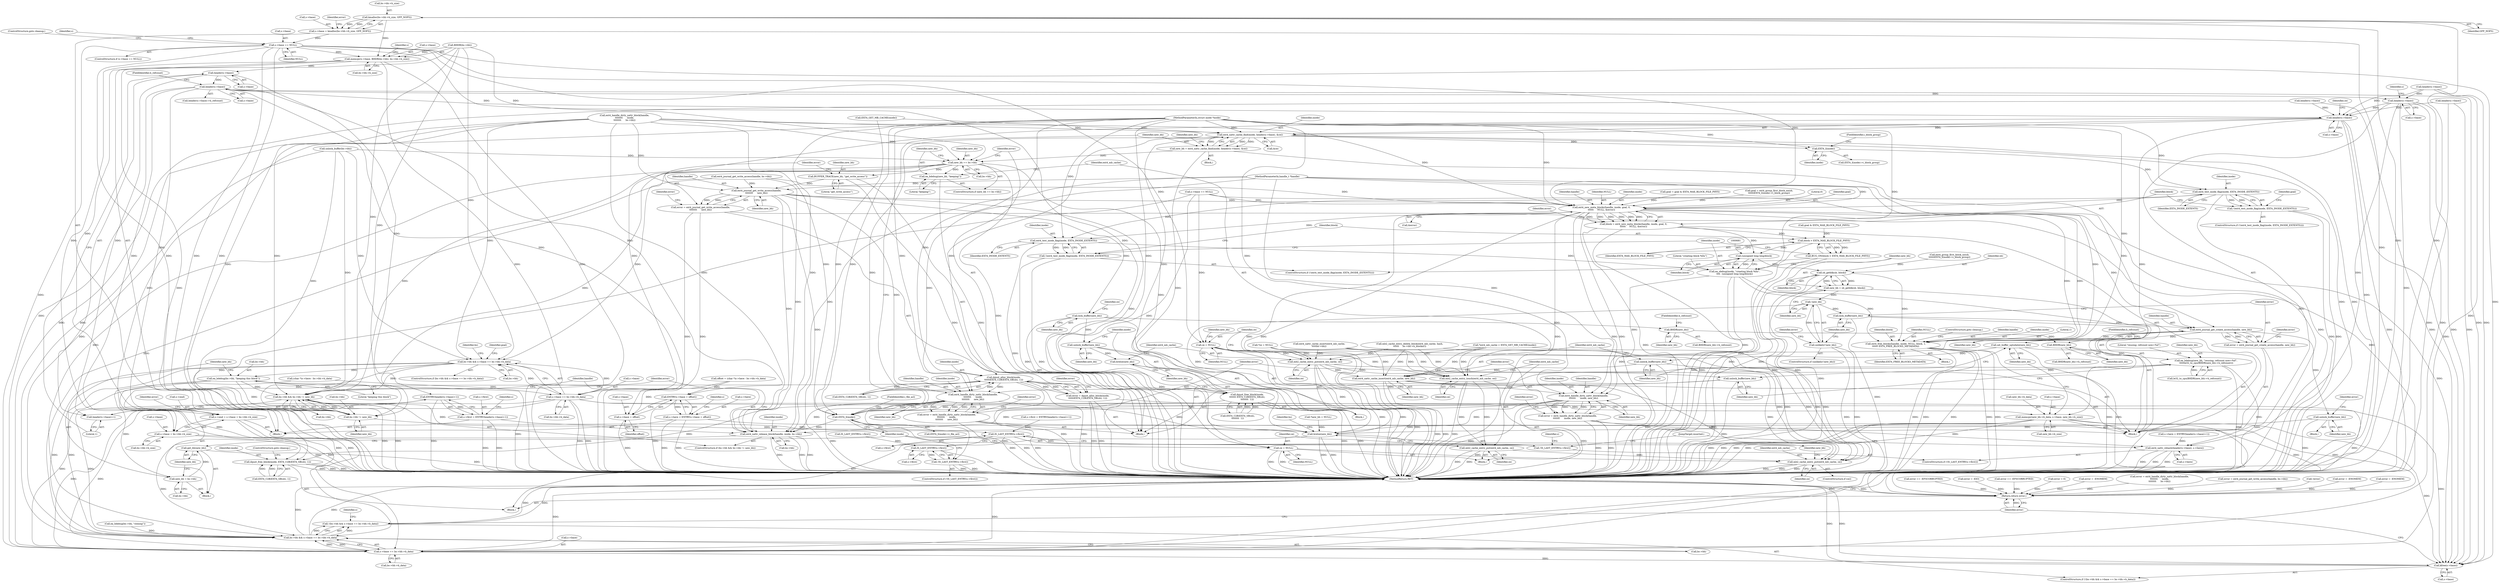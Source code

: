 digraph "0_linux_82939d7999dfc1f1998c4b1c12e2f19edbdff272_3@API" {
"1000303" [label="(Call,kmalloc(bs->bh->b_size, GFP_NOFS))"];
"1000299" [label="(Call,s->base = kmalloc(bs->bh->b_size, GFP_NOFS))"];
"1000315" [label="(Call,s->base == NULL)"];
"1000321" [label="(Call,memcpy(s->base, BHDR(bs->bh), bs->bh->b_size))"];
"1000340" [label="(Call,header(s->base))"];
"1000338" [label="(Call,ENTRY(header(s->base)+1))"];
"1000334" [label="(Call,s->first = ENTRY(header(s->base)+1))"];
"1000475" [label="(Call,IS_LAST_ENTRY(s->first))"];
"1000474" [label="(Call,!IS_LAST_ENTRY(s->first))"];
"1000490" [label="(Call,IS_LAST_ENTRY(s->first))"];
"1000489" [label="(Call,!IS_LAST_ENTRY(s->first))"];
"1000339" [label="(Call,header(s->base)+1)"];
"1000347" [label="(Call,header(s->base))"];
"1000358" [label="(Call,ENTRY(s->base + offset))"];
"1000354" [label="(Call,s->here = ENTRY(s->base + offset))"];
"1000479" [label="(Call,ext4_xattr_rehash(header(s->base), s->here))"];
"1000359" [label="(Call,s->base + offset)"];
"1000364" [label="(Call,s->end = s->base + bs->bh->b_size)"];
"1000368" [label="(Call,s->base + bs->bh->b_size)"];
"1000480" [label="(Call,header(s->base))"];
"1000499" [label="(Call,header(s->base))"];
"1000497" [label="(Call,ext4_xattr_cache_find(inode, header(s->base), &ce))"];
"1000495" [label="(Call,new_bh = ext4_xattr_cache_find(inode, header(s->base), &ce))"];
"1000509" [label="(Call,new_bh == bs->bh)"];
"1000514" [label="(Call,ea_bdebug(new_bh, \"keeping\"))"];
"1000530" [label="(Call,BUFFER_TRACE(new_bh, \"get_write_access\"))"];
"1000535" [label="(Call,ext4_journal_get_write_access(handle,\n\t\t\t\t\t\t\t\t      new_bh))"];
"1000533" [label="(Call,error = ext4_journal_get_write_access(handle,\n\t\t\t\t\t\t\t\t      new_bh))"];
"1000806" [label="(Return,return error;)"];
"1000541" [label="(Call,lock_buffer(new_bh))"];
"1000550" [label="(Call,unlock_buffer(new_bh))"];
"1000558" [label="(Call,brelse(new_bh))"];
"1000573" [label="(Call,BHDR(new_bh))"];
"1000582" [label="(Call,BHDR(new_bh))"];
"1000577" [label="(Call,ea_bdebug(new_bh, \"reusing; refcount now=%d\",\n \t\t\t\t\tle32_to_cpu(BHDR(new_bh)->h_refcount)))"];
"1000585" [label="(Call,unlock_buffer(new_bh))"];
"1000589" [label="(Call,ext4_handle_dirty_xattr_block(handle,\n\t\t\t\t\t\t\t\t      inode,\n\t\t\t\t\t\t\t\t      new_bh))"];
"1000587" [label="(Call,error = ext4_handle_dirty_xattr_block(handle,\n\t\t\t\t\t\t\t\t      inode,\n\t\t\t\t\t\t\t\t      new_bh))"];
"1000751" [label="(Call,EXT4_I(inode))"];
"1000770" [label="(Call,ext4_xattr_release_block(handle, inode, bs->bh))"];
"1000789" [label="(Call,bs->bh && s->base == bs->bh->b_data)"];
"1000788" [label="(Call,!(bs->bh && s->base == bs->bh->b_data))"];
"1000785" [label="(Call,brelse(new_bh))"];
"1000809" [label="(Call,dquot_free_block(inode, EXT4_C2B(EXT4_SB(sb), 1)))"];
"1000657" [label="(Call,ext4_new_meta_blocks(handle, inode, goal, 0,\n\t\t\t\t\t\t     NULL, &error))"];
"1000655" [label="(Call,block = ext4_new_meta_blocks(handle, inode, goal, 0,\n\t\t\t\t\t\t     NULL, &error))"];
"1000674" [label="(Call,block > EXT4_MAX_BLOCK_FILE_PHYS)"];
"1000673" [label="(Call,BUG_ON(block > EXT4_MAX_BLOCK_FILE_PHYS))"];
"1000680" [label="(Call,(unsigned long long)block)"];
"1000677" [label="(Call,ea_idebug(inode, \"creating block %llu\",\n\t\t\t\t  (unsigned long long)block))"];
"1000698" [label="(Call,ext4_free_blocks(handle, inode, NULL, block, 1,\n\t\t\t\t\t\t EXT4_FREE_BLOCKS_METADATA))"];
"1000742" [label="(Call,ext4_handle_dirty_xattr_block(handle,\n\t\t\t\t\t\t\t      inode, new_bh))"];
"1000740" [label="(Call,error = ext4_handle_dirty_xattr_block(handle,\n\t\t\t\t\t\t\t      inode, new_bh))"];
"1000685" [label="(Call,sb_getblk(sb, block))"];
"1000683" [label="(Call,new_bh = sb_getblk(sb, block))"];
"1000690" [label="(Call,!new_bh)"];
"1000689" [label="(Call,unlikely(!new_bh))"];
"1000706" [label="(Call,lock_buffer(new_bh))"];
"1000710" [label="(Call,ext4_journal_get_create_access(handle, new_bh))"];
"1000708" [label="(Call,error = ext4_journal_get_create_access(handle, new_bh))"];
"1000716" [label="(Call,unlock_buffer(new_bh))"];
"1000733" [label="(Call,set_buffer_uptodate(new_bh))"];
"1000735" [label="(Call,unlock_buffer(new_bh))"];
"1000737" [label="(Call,ext4_xattr_cache_insert(ext4_mb_cache, new_bh))"];
"1000782" [label="(Call,mb2_cache_entry_put(ext4_mb_cache, ce))"];
"1000670" [label="(Call,ext4_test_inode_flag(inode, EXT4_INODE_EXTENTS))"];
"1000669" [label="(Call,!(ext4_test_inode_flag(inode, EXT4_INODE_EXTENTS)))"];
"1000607" [label="(Call,bs->bh && s->base == bs->bh->b_data)"];
"1000621" [label="(Call,ea_bdebug(bs->bh, \"keeping this block\"))"];
"1000626" [label="(Call,new_bh = bs->bh)"];
"1000631" [label="(Call,get_bh(new_bh))"];
"1000761" [label="(Call,bs->bh && bs->bh != new_bh)"];
"1000765" [label="(Call,bs->bh != new_bh)"];
"1000521" [label="(Call,dquot_alloc_block(inode,\n\t\t\t\t\t\tEXT4_C2B(EXT4_SB(sb), 1)))"];
"1000519" [label="(Call,error = dquot_alloc_block(inode,\n\t\t\t\t\t\tEXT4_C2B(EXT4_SB(sb), 1)))"];
"1000552" [label="(Call,dquot_free_block(inode,\n\t\t\t\t\t\t\t EXT4_C2B(EXT4_SB(sb),\n\t\t\t\t\t\t\t\t  1)))"];
"1000642" [label="(Call,EXT4_I(inode))"];
"1000647" [label="(Call,ext4_test_inode_flag(inode, EXT4_INODE_EXTENTS))"];
"1000646" [label="(Call,!(ext4_test_inode_flag(inode, EXT4_INODE_EXTENTS)))"];
"1000611" [label="(Call,s->base == bs->bh->b_data)"];
"1000723" [label="(Call,memcpy(new_bh->b_data, s->base, new_bh->b_size))"];
"1000793" [label="(Call,s->base == bs->bh->b_data)"];
"1000802" [label="(Call,kfree(s->base))"];
"1000563" [label="(Call,ce = NULL)"];
"1000560" [label="(Call,mb2_cache_entry_put(ext4_mb_cache, ce))"];
"1000596" [label="(Call,mb2_cache_entry_touch(ext4_mb_cache, ce))"];
"1000599" [label="(Call,mb2_cache_entry_put(ext4_mb_cache, ce))"];
"1000602" [label="(Call,ce = NULL)"];
"1000637" [label="(Call,goal = ext4_group_first_block_no(sb,\n\t\t\t\t\t\tEXT4_I(inode)->i_block_group))"];
"1000661" [label="(Literal,0)"];
"1000592" [label="(Identifier,new_bh)"];
"1000791" [label="(Identifier,bs)"];
"1000573" [label="(Call,BHDR(new_bh))"];
"1000739" [label="(Identifier,new_bh)"];
"1000730" [label="(Call,new_bh->b_size)"];
"1000765" [label="(Call,bs->bh != new_bh)"];
"1000600" [label="(Identifier,ext4_mb_cache)"];
"1000668" [label="(ControlStructure,if (!(ext4_test_inode_flag(inode, EXT4_INODE_EXTENTS))))"];
"1000315" [label="(Call,s->base == NULL)"];
"1000316" [label="(Call,s->base)"];
"1000351" [label="(FieldIdentifier,h_refcount)"];
"1000673" [label="(Call,BUG_ON(block > EXT4_MAX_BLOCK_FILE_PHYS))"];
"1000369" [label="(Call,s->base)"];
"1000744" [label="(Identifier,inode)"];
"1000701" [label="(Identifier,NULL)"];
"1000615" [label="(Call,bs->bh->b_data)"];
"1000499" [label="(Call,header(s->base))"];
"1000785" [label="(Call,brelse(new_bh))"];
"1000794" [label="(Call,s->base)"];
"1000465" [label="(Call,error == -EFSCORRUPTED)"];
"1000294" [label="(Call,ea_bdebug(bs->bh, \"cloning\"))"];
"1000320" [label="(ControlStructure,goto cleanup;)"];
"1000714" [label="(Identifier,error)"];
"1000542" [label="(Identifier,new_bh)"];
"1000656" [label="(Identifier,block)"];
"1000346" [label="(Call,header(s->base)->h_refcount)"];
"1000736" [label="(Identifier,new_bh)"];
"1000562" [label="(Identifier,ce)"];
"1000509" [label="(Call,new_bh == bs->bh)"];
"1000679" [label="(Literal,\"creating block %llu\")"];
"1000521" [label="(Call,dquot_alloc_block(inode,\n\t\t\t\t\t\tEXT4_C2B(EXT4_SB(sb), 1)))"];
"1000793" [label="(Call,s->base == bs->bh->b_data)"];
"1000497" [label="(Call,ext4_xattr_cache_find(inode, header(s->base), &ce))"];
"1000584" [label="(FieldIdentifier,h_refcount)"];
"1000625" [label="(Literal,\"keeping this block\")"];
"1000354" [label="(Call,s->here = ENTRY(s->base + offset))"];
"1000788" [label="(Call,!(bs->bh && s->base == bs->bh->b_data))"];
"1000663" [label="(Call,&error)"];
"1000687" [label="(Identifier,block)"];
"1000782" [label="(Call,mb2_cache_entry_put(ext4_mb_cache, ce))"];
"1000631" [label="(Call,get_bh(new_bh))"];
"1000770" [label="(Call,ext4_xattr_release_block(handle, inode, bs->bh))"];
"1000628" [label="(Call,bs->bh)"];
"1000536" [label="(Identifier,handle)"];
"1000535" [label="(Call,ext4_journal_get_write_access(handle,\n\t\t\t\t\t\t\t\t      new_bh))"];
"1000602" [label="(Call,ce = NULL)"];
"1000334" [label="(Call,s->first = ENTRY(header(s->base)+1))"];
"1000646" [label="(Call,!(ext4_test_inode_flag(inode, EXT4_INODE_EXTENTS)))"];
"1000705" [label="(ControlStructure,goto cleanup;)"];
"1000708" [label="(Call,error = ext4_journal_get_create_access(handle, new_bh))"];
"1000363" [label="(Identifier,offset)"];
"1000572" [label="(Call,BHDR(new_bh)->h_refcount)"];
"1000329" [label="(Call,bs->bh->b_size)"];
"1000807" [label="(Identifier,error)"];
"1000784" [label="(Identifier,ce)"];
"1000690" [label="(Call,!new_bh)"];
"1000498" [label="(Identifier,inode)"];
"1000718" [label="(Call,error = -EIO)"];
"1000621" [label="(Call,ea_bdebug(bs->bh, \"keeping this block\"))"];
"1000114" [label="(MethodParameterIn,struct inode *inode)"];
"1000482" [label="(Identifier,s)"];
"1000632" [label="(Identifier,new_bh)"];
"1000481" [label="(Call,s->base)"];
"1000547" [label="(Identifier,ce)"];
"1000743" [label="(Identifier,handle)"];
"1000660" [label="(Identifier,goal)"];
"1000811" [label="(Call,EXT4_C2B(EXT4_SB(sb), 1))"];
"1000532" [label="(Literal,\"get_write_access\")"];
"1000488" [label="(ControlStructure,if (!IS_LAST_ENTRY(s->first)))"];
"1000300" [label="(Call,s->base)"];
"1000723" [label="(Call,memcpy(new_bh->b_data, s->base, new_bh->b_size))"];
"1000539" [label="(Identifier,error)"];
"1000741" [label="(Identifier,error)"];
"1000368" [label="(Call,s->base + bs->bh->b_size)"];
"1000733" [label="(Call,set_buffer_uptodate(new_bh))"];
"1000336" [label="(Identifier,s)"];
"1000579" [label="(Literal,\"reusing; refcount now=%d\")"];
"1000581" [label="(Call,BHDR(new_bh)->h_refcount)"];
"1000190" [label="(Call,header(s->base))"];
"1000254" [label="(Call,error == -EFSCORRUPTED)"];
"1000676" [label="(Identifier,EXT4_MAX_BLOCK_FILE_PHYS)"];
"1000751" [label="(Call,EXT4_I(inode))"];
"1000810" [label="(Identifier,inode)"];
"1000550" [label="(Call,unlock_buffer(new_bh))"];
"1000773" [label="(Call,bs->bh)"];
"1000558" [label="(Call,brelse(new_bh))"];
"1000589" [label="(Call,ext4_handle_dirty_xattr_block(handle,\n\t\t\t\t\t\t\t\t      inode,\n\t\t\t\t\t\t\t\t      new_bh))"];
"1000647" [label="(Call,ext4_test_inode_flag(inode, EXT4_INODE_EXTENTS))"];
"1000321" [label="(Call,memcpy(s->base, BHDR(bs->bh), bs->bh->b_size))"];
"1000735" [label="(Call,unlock_buffer(new_bh))"];
"1000783" [label="(Identifier,ext4_mb_cache)"];
"1000689" [label="(Call,unlikely(!new_bh))"];
"1000523" [label="(Call,EXT4_C2B(EXT4_SB(sb), 1))"];
"1000565" [label="(Identifier,NULL)"];
"1000815" [label="(ControlStructure,goto cleanup;)"];
"1000496" [label="(Identifier,new_bh)"];
"1000657" [label="(Call,ext4_new_meta_blocks(handle, inode, goal, 0,\n\t\t\t\t\t\t     NULL, &error))"];
"1000789" [label="(Call,bs->bh && s->base == bs->bh->b_data)"];
"1000561" [label="(Identifier,ext4_mb_cache)"];
"1000682" [label="(Identifier,block)"];
"1000761" [label="(Call,bs->bh && bs->bh != new_bh)"];
"1000491" [label="(Call,s->first)"];
"1000747" [label="(Identifier,error)"];
"1000113" [label="(MethodParameterIn,handle_t *handle)"];
"1000551" [label="(Identifier,new_bh)"];
"1000717" [label="(Identifier,new_bh)"];
"1000691" [label="(Identifier,new_bh)"];
"1000612" [label="(Call,s->base)"];
"1000711" [label="(Identifier,handle)"];
"1000737" [label="(Call,ext4_xattr_cache_insert(ext4_mb_cache, new_bh))"];
"1000622" [label="(Call,bs->bh)"];
"1000323" [label="(Identifier,s)"];
"1000366" [label="(Identifier,s)"];
"1000476" [label="(Call,s->first)"];
"1000510" [label="(Identifier,new_bh)"];
"1000655" [label="(Call,block = ext4_new_meta_blocks(handle, inode, goal, 0,\n\t\t\t\t\t\t     NULL, &error))"];
"1000437" [label="(Call,s->here = ENTRY(header(s->base)+1))"];
"1000578" [label="(Identifier,new_bh)"];
"1000658" [label="(Identifier,handle)"];
"1000704" [label="(Identifier,EXT4_FREE_BLOCKS_METADATA)"];
"1000680" [label="(Call,(unsigned long long)block)"];
"1000299" [label="(Call,s->base = kmalloc(bs->bh->b_size, GFP_NOFS))"];
"1000642" [label="(Call,EXT4_I(inode))"];
"1000806" [label="(Return,return error;)"];
"1000590" [label="(Identifier,handle)"];
"1000699" [label="(Identifier,handle)"];
"1000348" [label="(Call,s->base)"];
"1000694" [label="(Identifier,error)"];
"1000358" [label="(Call,ENTRY(s->base + offset))"];
"1000641" [label="(Call,EXT4_I(inode)->i_block_group)"];
"1000776" [label="(Call,error = 0)"];
"1000494" [label="(Block,)"];
"1000700" [label="(Identifier,inode)"];
"1000802" [label="(Call,kfree(s->base))"];
"1000745" [label="(Identifier,new_bh)"];
"1000232" [label="(Call,IS_LAST_ENTRY(s->first))"];
"1000597" [label="(Identifier,ext4_mb_cache)"];
"1000341" [label="(Call,s->base)"];
"1000146" [label="(Call,EXT4_GET_MB_CACHE(inode))"];
"1000606" [label="(ControlStructure,if (bs->bh && s->base == bs->bh->b_data))"];
"1000359" [label="(Call,s->base + offset)"];
"1000786" [label="(Identifier,new_bh)"];
"1000393" [label="(Call,s->base == NULL)"];
"1000567" [label="(Identifier,new_bh)"];
"1000692" [label="(Block,)"];
"1000585" [label="(Call,unlock_buffer(new_bh))"];
"1000474" [label="(Call,!IS_LAST_ENTRY(s->first))"];
"1000554" [label="(Call,EXT4_C2B(EXT4_SB(sb),\n\t\t\t\t\t\t\t\t  1))"];
"1000649" [label="(Identifier,EXT4_INODE_EXTENTS)"];
"1000662" [label="(Identifier,NULL)"];
"1000710" [label="(Call,ext4_journal_get_create_access(handle, new_bh))"];
"1000601" [label="(Identifier,ce)"];
"1000780" [label="(ControlStructure,if (ce))"];
"1000787" [label="(ControlStructure,if (!(bs->bh && s->base == bs->bh->b_data)))"];
"1000560" [label="(Call,mb2_cache_entry_put(ext4_mb_cache, ce))"];
"1000659" [label="(Identifier,inode)"];
"1000314" [label="(ControlStructure,if (s->base == NULL))"];
"1000753" [label="(FieldIdentifier,i_file_acl)"];
"1000677" [label="(Call,ea_idebug(inode, \"creating block %llu\",\n\t\t\t\t  (unsigned long long)block))"];
"1000706" [label="(Call,lock_buffer(new_bh))"];
"1000344" [label="(Literal,1)"];
"1000339" [label="(Call,header(s->base)+1)"];
"1000675" [label="(Identifier,block)"];
"1000688" [label="(ControlStructure,if (unlikely(!new_bh)))"];
"1000693" [label="(Call,error = -ENOMEM)"];
"1000479" [label="(Call,ext4_xattr_rehash(header(s->base), s->here))"];
"1000553" [label="(Identifier,inode)"];
"1000670" [label="(Call,ext4_test_inode_flag(inode, EXT4_INODE_EXTENTS))"];
"1000372" [label="(Call,bs->bh->b_size)"];
"1000797" [label="(Call,bs->bh->b_data)"];
"1000678" [label="(Identifier,inode)"];
"1000443" [label="(Call,header(s->base))"];
"1000809" [label="(Call,dquot_free_block(inode, EXT4_C2B(EXT4_SB(sb), 1)))"];
"1000738" [label="(Identifier,ext4_mb_cache)"];
"1000552" [label="(Call,dquot_free_block(inode,\n\t\t\t\t\t\t\t EXT4_C2B(EXT4_SB(sb),\n\t\t\t\t\t\t\t\t  1)))"];
"1000533" [label="(Call,error = ext4_journal_get_write_access(handle,\n\t\t\t\t\t\t\t\t      new_bh))"];
"1000577" [label="(Call,ea_bdebug(new_bh, \"reusing; refcount now=%d\",\n \t\t\t\t\tle32_to_cpu(BHDR(new_bh)->h_refcount)))"];
"1000249" [label="(Call,unlock_buffer(bs->bh))"];
"1000666" [label="(Identifier,error)"];
"1000325" [label="(Call,BHDR(bs->bh))"];
"1000485" [label="(Identifier,s)"];
"1000506" [label="(Identifier,new_bh)"];
"1000515" [label="(Identifier,new_bh)"];
"1000508" [label="(ControlStructure,if (new_bh == bs->bh))"];
"1000604" [label="(Identifier,NULL)"];
"1000322" [label="(Call,s->base)"];
"1000520" [label="(Identifier,error)"];
"1000503" [label="(Call,&ce)"];
"1000518" [label="(Block,)"];
"1000237" [label="(Call,header(s->base))"];
"1000277" [label="(Call,offset = (char *)s->here - bs->bh->b_data)"];
"1000583" [label="(Identifier,new_bh)"];
"1000803" [label="(Call,s->base)"];
"1000541" [label="(Call,lock_buffer(new_bh))"];
"1000727" [label="(Call,s->base)"];
"1000750" [label="(Call,EXT4_I(inode)->i_file_acl)"];
"1000825" [label="(MethodReturn,RET)"];
"1000549" [label="(Block,)"];
"1000575" [label="(FieldIdentifier,h_refcount)"];
"1000563" [label="(Call,ce = NULL)"];
"1000262" [label="(Call,error = ext4_handle_dirty_xattr_block(handle,\n\t\t\t\t\t\t\t\t      inode,\n\t\t\t\t\t\t\t\t      bs->bh))"];
"1000740" [label="(Call,error = ext4_handle_dirty_xattr_block(handle,\n\t\t\t\t\t\t\t      inode, new_bh))"];
"1000712" [label="(Identifier,new_bh)"];
"1000620" [label="(Block,)"];
"1000244" [label="(Call,ext4_xattr_cache_insert(ext4_mb_cache,\n\t\t\t\t\tbs->bh))"];
"1000125" [label="(Call,*new_bh = NULL)"];
"1000335" [label="(Call,s->first)"];
"1000719" [label="(Identifier,error)"];
"1000674" [label="(Call,block > EXT4_MAX_BLOCK_FILE_PHYS)"];
"1000707" [label="(Identifier,new_bh)"];
"1000530" [label="(Call,BUFFER_TRACE(new_bh, \"get_write_access\"))"];
"1000752" [label="(Identifier,inode)"];
"1000173" [label="(Call,error = ext4_journal_get_write_access(handle, bs->bh))"];
"1000716" [label="(Call,unlock_buffer(new_bh))"];
"1000634" [label="(Block,)"];
"1000777" [label="(Identifier,error)"];
"1000507" [label="(Block,)"];
"1000319" [label="(Identifier,NULL)"];
"1000564" [label="(Identifier,ce)"];
"1000586" [label="(Identifier,new_bh)"];
"1000495" [label="(Call,new_bh = ext4_xattr_cache_find(inode, header(s->base), &ce))"];
"1000639" [label="(Call,ext4_group_first_block_no(sb,\n\t\t\t\t\t\tEXT4_I(inode)->i_block_group))"];
"1000715" [label="(Block,)"];
"1000338" [label="(Call,ENTRY(header(s->base)+1))"];
"1000347" [label="(Call,header(s->base))"];
"1000349" [label="(Identifier,s)"];
"1000580" [label="(Call,le32_to_cpu(BHDR(new_bh)->h_refcount))"];
"1000490" [label="(Call,IS_LAST_ENTRY(s->first))"];
"1000703" [label="(Literal,1)"];
"1000623" [label="(Identifier,bs)"];
"1000645" [label="(ControlStructure,if (!(ext4_test_inode_flag(inode, EXT4_INODE_EXTENTS))))"];
"1000709" [label="(Identifier,error)"];
"1000672" [label="(Identifier,EXT4_INODE_EXTENTS)"];
"1000574" [label="(Identifier,new_bh)"];
"1000279" [label="(Call,(char *)s->here - bs->bh->b_data)"];
"1000683" [label="(Call,new_bh = sb_getblk(sb, block))"];
"1000519" [label="(Call,error = dquot_alloc_block(inode,\n\t\t\t\t\t\tEXT4_C2B(EXT4_SB(sb), 1)))"];
"1000531" [label="(Identifier,new_bh)"];
"1000769" [label="(Identifier,new_bh)"];
"1000598" [label="(Identifier,ce)"];
"1000260" [label="(Call,!error)"];
"1000671" [label="(Identifier,inode)"];
"1000587" [label="(Call,error = ext4_handle_dirty_xattr_block(handle,\n\t\t\t\t\t\t\t\t      inode,\n\t\t\t\t\t\t\t\t      new_bh))"];
"1000309" [label="(Identifier,GFP_NOFS)"];
"1000698" [label="(Call,ext4_free_blocks(handle, inode, NULL, block, 1,\n\t\t\t\t\t\t EXT4_FREE_BLOCKS_METADATA))"];
"1000702" [label="(Identifier,block)"];
"1000650" [label="(Call,goal = goal & EXT4_MAX_BLOCK_FILE_PHYS)"];
"1000175" [label="(Call,ext4_journal_get_write_access(handle, bs->bh))"];
"1000340" [label="(Call,header(s->base))"];
"1000528" [label="(Identifier,error)"];
"1000772" [label="(Identifier,inode)"];
"1000516" [label="(Literal,\"keeping\")"];
"1000275" [label="(Block,)"];
"1000117" [label="(Block,)"];
"1000559" [label="(Identifier,new_bh)"];
"1000489" [label="(Call,!IS_LAST_ENTRY(s->first))"];
"1000365" [label="(Call,s->end)"];
"1000208" [label="(Call,mb2_cache_entry_delete_block(ext4_mb_cache, hash,\n\t\t\t\t\t\t     bs->bh->b_blocknr))"];
"1000426" [label="(Call,s->first = ENTRY(header(s->base)+1))"];
"1000638" [label="(Identifier,goal)"];
"1000504" [label="(Identifier,ce)"];
"1000603" [label="(Identifier,ce)"];
"1000651" [label="(Identifier,goal)"];
"1000475" [label="(Call,IS_LAST_ENTRY(s->first))"];
"1000686" [label="(Identifier,sb)"];
"1000364" [label="(Call,s->end = s->base + bs->bh->b_size)"];
"1000588" [label="(Identifier,error)"];
"1000804" [label="(Identifier,s)"];
"1000599" [label="(Call,mb2_cache_entry_put(ext4_mb_cache, ce))"];
"1000360" [label="(Call,s->base)"];
"1000311" [label="(Identifier,error)"];
"1000522" [label="(Identifier,inode)"];
"1000685" [label="(Call,sb_getblk(sb, block))"];
"1000627" [label="(Identifier,new_bh)"];
"1000355" [label="(Call,s->here)"];
"1000537" [label="(Identifier,new_bh)"];
"1000514" [label="(Call,ea_bdebug(new_bh, \"keeping\"))"];
"1000607" [label="(Call,bs->bh && s->base == bs->bh->b_data)"];
"1000684" [label="(Identifier,new_bh)"];
"1000473" [label="(ControlStructure,if (!IS_LAST_ENTRY(s->first)))"];
"1000594" [label="(Identifier,error)"];
"1000388" [label="(Call,error = -ENOMEM)"];
"1000734" [label="(Identifier,new_bh)"];
"1000790" [label="(Call,bs->bh)"];
"1000144" [label="(Call,*ext4_mb_cache = EXT4_GET_MB_CACHE(inode))"];
"1000591" [label="(Identifier,inode)"];
"1000596" [label="(Call,mb2_cache_entry_touch(ext4_mb_cache, ce))"];
"1000608" [label="(Call,bs->bh)"];
"1000534" [label="(Identifier,error)"];
"1000264" [label="(Call,ext4_handle_dirty_xattr_block(handle,\n\t\t\t\t\t\t\t\t      inode,\n\t\t\t\t\t\t\t\t      bs->bh))"];
"1000669" [label="(Call,!(ext4_test_inode_flag(inode, EXT4_INODE_EXTENTS)))"];
"1000724" [label="(Call,new_bh->b_data)"];
"1000760" [label="(ControlStructure,if (bs->bh && bs->bh != new_bh))"];
"1000487" [label="(JumpTarget,inserted:)"];
"1000643" [label="(Identifier,inode)"];
"1000648" [label="(Identifier,inode)"];
"1000460" [label="(Identifier,error)"];
"1000644" [label="(FieldIdentifier,i_block_group)"];
"1000310" [label="(Call,error = -ENOMEM)"];
"1000303" [label="(Call,kmalloc(bs->bh->b_size, GFP_NOFS))"];
"1000304" [label="(Call,bs->bh->b_size)"];
"1000500" [label="(Call,s->base)"];
"1000766" [label="(Call,bs->bh)"];
"1000480" [label="(Call,header(s->base))"];
"1000742" [label="(Call,ext4_handle_dirty_xattr_block(handle,\n\t\t\t\t\t\t\t      inode, new_bh))"];
"1000484" [label="(Call,s->here)"];
"1000611" [label="(Call,s->base == bs->bh->b_data)"];
"1000511" [label="(Call,bs->bh)"];
"1000771" [label="(Identifier,handle)"];
"1000136" [label="(Call,*ce = NULL)"];
"1000626" [label="(Call,new_bh = bs->bh)"];
"1000762" [label="(Call,bs->bh)"];
"1000652" [label="(Call,goal & EXT4_MAX_BLOCK_FILE_PHYS)"];
"1000582" [label="(Call,BHDR(new_bh))"];
"1000303" -> "1000299"  [label="AST: "];
"1000303" -> "1000309"  [label="CFG: "];
"1000304" -> "1000303"  [label="AST: "];
"1000309" -> "1000303"  [label="AST: "];
"1000299" -> "1000303"  [label="CFG: "];
"1000303" -> "1000825"  [label="DDG: "];
"1000303" -> "1000825"  [label="DDG: "];
"1000303" -> "1000299"  [label="DDG: "];
"1000303" -> "1000299"  [label="DDG: "];
"1000303" -> "1000321"  [label="DDG: "];
"1000299" -> "1000275"  [label="AST: "];
"1000300" -> "1000299"  [label="AST: "];
"1000311" -> "1000299"  [label="CFG: "];
"1000299" -> "1000825"  [label="DDG: "];
"1000299" -> "1000315"  [label="DDG: "];
"1000315" -> "1000314"  [label="AST: "];
"1000315" -> "1000319"  [label="CFG: "];
"1000316" -> "1000315"  [label="AST: "];
"1000319" -> "1000315"  [label="AST: "];
"1000320" -> "1000315"  [label="CFG: "];
"1000323" -> "1000315"  [label="CFG: "];
"1000315" -> "1000825"  [label="DDG: "];
"1000315" -> "1000825"  [label="DDG: "];
"1000315" -> "1000825"  [label="DDG: "];
"1000315" -> "1000321"  [label="DDG: "];
"1000315" -> "1000563"  [label="DDG: "];
"1000315" -> "1000602"  [label="DDG: "];
"1000315" -> "1000657"  [label="DDG: "];
"1000315" -> "1000793"  [label="DDG: "];
"1000315" -> "1000802"  [label="DDG: "];
"1000321" -> "1000275"  [label="AST: "];
"1000321" -> "1000329"  [label="CFG: "];
"1000322" -> "1000321"  [label="AST: "];
"1000325" -> "1000321"  [label="AST: "];
"1000329" -> "1000321"  [label="AST: "];
"1000336" -> "1000321"  [label="CFG: "];
"1000321" -> "1000825"  [label="DDG: "];
"1000321" -> "1000825"  [label="DDG: "];
"1000325" -> "1000321"  [label="DDG: "];
"1000321" -> "1000340"  [label="DDG: "];
"1000321" -> "1000364"  [label="DDG: "];
"1000321" -> "1000368"  [label="DDG: "];
"1000340" -> "1000339"  [label="AST: "];
"1000340" -> "1000341"  [label="CFG: "];
"1000341" -> "1000340"  [label="AST: "];
"1000344" -> "1000340"  [label="CFG: "];
"1000340" -> "1000338"  [label="DDG: "];
"1000340" -> "1000339"  [label="DDG: "];
"1000340" -> "1000347"  [label="DDG: "];
"1000338" -> "1000334"  [label="AST: "];
"1000338" -> "1000339"  [label="CFG: "];
"1000339" -> "1000338"  [label="AST: "];
"1000334" -> "1000338"  [label="CFG: "];
"1000338" -> "1000825"  [label="DDG: "];
"1000338" -> "1000334"  [label="DDG: "];
"1000334" -> "1000275"  [label="AST: "];
"1000335" -> "1000334"  [label="AST: "];
"1000349" -> "1000334"  [label="CFG: "];
"1000334" -> "1000825"  [label="DDG: "];
"1000334" -> "1000825"  [label="DDG: "];
"1000334" -> "1000475"  [label="DDG: "];
"1000475" -> "1000474"  [label="AST: "];
"1000475" -> "1000476"  [label="CFG: "];
"1000476" -> "1000475"  [label="AST: "];
"1000474" -> "1000475"  [label="CFG: "];
"1000475" -> "1000474"  [label="DDG: "];
"1000426" -> "1000475"  [label="DDG: "];
"1000475" -> "1000490"  [label="DDG: "];
"1000474" -> "1000473"  [label="AST: "];
"1000482" -> "1000474"  [label="CFG: "];
"1000487" -> "1000474"  [label="CFG: "];
"1000490" -> "1000489"  [label="AST: "];
"1000490" -> "1000491"  [label="CFG: "];
"1000491" -> "1000490"  [label="AST: "];
"1000489" -> "1000490"  [label="CFG: "];
"1000490" -> "1000825"  [label="DDG: "];
"1000490" -> "1000489"  [label="DDG: "];
"1000232" -> "1000490"  [label="DDG: "];
"1000489" -> "1000488"  [label="AST: "];
"1000496" -> "1000489"  [label="CFG: "];
"1000752" -> "1000489"  [label="CFG: "];
"1000489" -> "1000825"  [label="DDG: "];
"1000489" -> "1000825"  [label="DDG: "];
"1000339" -> "1000344"  [label="CFG: "];
"1000344" -> "1000339"  [label="AST: "];
"1000347" -> "1000346"  [label="AST: "];
"1000347" -> "1000348"  [label="CFG: "];
"1000348" -> "1000347"  [label="AST: "];
"1000351" -> "1000347"  [label="CFG: "];
"1000347" -> "1000358"  [label="DDG: "];
"1000347" -> "1000359"  [label="DDG: "];
"1000347" -> "1000364"  [label="DDG: "];
"1000347" -> "1000368"  [label="DDG: "];
"1000347" -> "1000480"  [label="DDG: "];
"1000347" -> "1000499"  [label="DDG: "];
"1000347" -> "1000793"  [label="DDG: "];
"1000347" -> "1000802"  [label="DDG: "];
"1000358" -> "1000354"  [label="AST: "];
"1000358" -> "1000359"  [label="CFG: "];
"1000359" -> "1000358"  [label="AST: "];
"1000354" -> "1000358"  [label="CFG: "];
"1000358" -> "1000825"  [label="DDG: "];
"1000358" -> "1000354"  [label="DDG: "];
"1000277" -> "1000358"  [label="DDG: "];
"1000354" -> "1000275"  [label="AST: "];
"1000355" -> "1000354"  [label="AST: "];
"1000366" -> "1000354"  [label="CFG: "];
"1000354" -> "1000825"  [label="DDG: "];
"1000354" -> "1000825"  [label="DDG: "];
"1000354" -> "1000479"  [label="DDG: "];
"1000479" -> "1000473"  [label="AST: "];
"1000479" -> "1000484"  [label="CFG: "];
"1000480" -> "1000479"  [label="AST: "];
"1000484" -> "1000479"  [label="AST: "];
"1000487" -> "1000479"  [label="CFG: "];
"1000479" -> "1000825"  [label="DDG: "];
"1000479" -> "1000825"  [label="DDG: "];
"1000479" -> "1000825"  [label="DDG: "];
"1000480" -> "1000479"  [label="DDG: "];
"1000437" -> "1000479"  [label="DDG: "];
"1000359" -> "1000363"  [label="CFG: "];
"1000360" -> "1000359"  [label="AST: "];
"1000363" -> "1000359"  [label="AST: "];
"1000359" -> "1000825"  [label="DDG: "];
"1000277" -> "1000359"  [label="DDG: "];
"1000364" -> "1000275"  [label="AST: "];
"1000364" -> "1000368"  [label="CFG: "];
"1000365" -> "1000364"  [label="AST: "];
"1000368" -> "1000364"  [label="AST: "];
"1000460" -> "1000364"  [label="CFG: "];
"1000364" -> "1000825"  [label="DDG: "];
"1000364" -> "1000825"  [label="DDG: "];
"1000368" -> "1000372"  [label="CFG: "];
"1000369" -> "1000368"  [label="AST: "];
"1000372" -> "1000368"  [label="AST: "];
"1000368" -> "1000825"  [label="DDG: "];
"1000368" -> "1000825"  [label="DDG: "];
"1000480" -> "1000481"  [label="CFG: "];
"1000481" -> "1000480"  [label="AST: "];
"1000485" -> "1000480"  [label="CFG: "];
"1000480" -> "1000825"  [label="DDG: "];
"1000443" -> "1000480"  [label="DDG: "];
"1000480" -> "1000499"  [label="DDG: "];
"1000480" -> "1000793"  [label="DDG: "];
"1000480" -> "1000802"  [label="DDG: "];
"1000499" -> "1000497"  [label="AST: "];
"1000499" -> "1000500"  [label="CFG: "];
"1000500" -> "1000499"  [label="AST: "];
"1000504" -> "1000499"  [label="CFG: "];
"1000499" -> "1000825"  [label="DDG: "];
"1000499" -> "1000497"  [label="DDG: "];
"1000237" -> "1000499"  [label="DDG: "];
"1000190" -> "1000499"  [label="DDG: "];
"1000443" -> "1000499"  [label="DDG: "];
"1000499" -> "1000611"  [label="DDG: "];
"1000499" -> "1000723"  [label="DDG: "];
"1000499" -> "1000793"  [label="DDG: "];
"1000499" -> "1000802"  [label="DDG: "];
"1000497" -> "1000495"  [label="AST: "];
"1000497" -> "1000503"  [label="CFG: "];
"1000498" -> "1000497"  [label="AST: "];
"1000503" -> "1000497"  [label="AST: "];
"1000495" -> "1000497"  [label="CFG: "];
"1000497" -> "1000825"  [label="DDG: "];
"1000497" -> "1000825"  [label="DDG: "];
"1000497" -> "1000495"  [label="DDG: "];
"1000497" -> "1000495"  [label="DDG: "];
"1000497" -> "1000495"  [label="DDG: "];
"1000552" -> "1000497"  [label="DDG: "];
"1000264" -> "1000497"  [label="DDG: "];
"1000146" -> "1000497"  [label="DDG: "];
"1000114" -> "1000497"  [label="DDG: "];
"1000497" -> "1000521"  [label="DDG: "];
"1000497" -> "1000642"  [label="DDG: "];
"1000497" -> "1000751"  [label="DDG: "];
"1000495" -> "1000494"  [label="AST: "];
"1000496" -> "1000495"  [label="AST: "];
"1000506" -> "1000495"  [label="CFG: "];
"1000495" -> "1000825"  [label="DDG: "];
"1000495" -> "1000509"  [label="DDG: "];
"1000495" -> "1000785"  [label="DDG: "];
"1000509" -> "1000508"  [label="AST: "];
"1000509" -> "1000511"  [label="CFG: "];
"1000510" -> "1000509"  [label="AST: "];
"1000511" -> "1000509"  [label="AST: "];
"1000515" -> "1000509"  [label="CFG: "];
"1000520" -> "1000509"  [label="CFG: "];
"1000509" -> "1000825"  [label="DDG: "];
"1000325" -> "1000509"  [label="DDG: "];
"1000264" -> "1000509"  [label="DDG: "];
"1000249" -> "1000509"  [label="DDG: "];
"1000509" -> "1000514"  [label="DDG: "];
"1000509" -> "1000530"  [label="DDG: "];
"1000509" -> "1000607"  [label="DDG: "];
"1000509" -> "1000761"  [label="DDG: "];
"1000509" -> "1000765"  [label="DDG: "];
"1000509" -> "1000785"  [label="DDG: "];
"1000509" -> "1000789"  [label="DDG: "];
"1000514" -> "1000508"  [label="AST: "];
"1000514" -> "1000516"  [label="CFG: "];
"1000515" -> "1000514"  [label="AST: "];
"1000516" -> "1000514"  [label="AST: "];
"1000597" -> "1000514"  [label="CFG: "];
"1000514" -> "1000825"  [label="DDG: "];
"1000530" -> "1000518"  [label="AST: "];
"1000530" -> "1000532"  [label="CFG: "];
"1000531" -> "1000530"  [label="AST: "];
"1000532" -> "1000530"  [label="AST: "];
"1000534" -> "1000530"  [label="CFG: "];
"1000530" -> "1000825"  [label="DDG: "];
"1000530" -> "1000535"  [label="DDG: "];
"1000535" -> "1000533"  [label="AST: "];
"1000535" -> "1000537"  [label="CFG: "];
"1000536" -> "1000535"  [label="AST: "];
"1000537" -> "1000535"  [label="AST: "];
"1000533" -> "1000535"  [label="CFG: "];
"1000535" -> "1000825"  [label="DDG: "];
"1000535" -> "1000533"  [label="DDG: "];
"1000535" -> "1000533"  [label="DDG: "];
"1000264" -> "1000535"  [label="DDG: "];
"1000175" -> "1000535"  [label="DDG: "];
"1000113" -> "1000535"  [label="DDG: "];
"1000535" -> "1000541"  [label="DDG: "];
"1000535" -> "1000589"  [label="DDG: "];
"1000535" -> "1000657"  [label="DDG: "];
"1000535" -> "1000770"  [label="DDG: "];
"1000535" -> "1000785"  [label="DDG: "];
"1000533" -> "1000518"  [label="AST: "];
"1000534" -> "1000533"  [label="AST: "];
"1000539" -> "1000533"  [label="CFG: "];
"1000533" -> "1000825"  [label="DDG: "];
"1000533" -> "1000825"  [label="DDG: "];
"1000533" -> "1000806"  [label="DDG: "];
"1000806" -> "1000117"  [label="AST: "];
"1000806" -> "1000807"  [label="CFG: "];
"1000807" -> "1000806"  [label="AST: "];
"1000825" -> "1000806"  [label="CFG: "];
"1000806" -> "1000825"  [label="DDG: "];
"1000807" -> "1000806"  [label="DDG: "];
"1000254" -> "1000806"  [label="DDG: "];
"1000310" -> "1000806"  [label="DDG: "];
"1000587" -> "1000806"  [label="DDG: "];
"1000776" -> "1000806"  [label="DDG: "];
"1000262" -> "1000806"  [label="DDG: "];
"1000718" -> "1000806"  [label="DDG: "];
"1000693" -> "1000806"  [label="DDG: "];
"1000260" -> "1000806"  [label="DDG: "];
"1000173" -> "1000806"  [label="DDG: "];
"1000465" -> "1000806"  [label="DDG: "];
"1000519" -> "1000806"  [label="DDG: "];
"1000388" -> "1000806"  [label="DDG: "];
"1000740" -> "1000806"  [label="DDG: "];
"1000541" -> "1000518"  [label="AST: "];
"1000541" -> "1000542"  [label="CFG: "];
"1000542" -> "1000541"  [label="AST: "];
"1000547" -> "1000541"  [label="CFG: "];
"1000541" -> "1000825"  [label="DDG: "];
"1000541" -> "1000550"  [label="DDG: "];
"1000541" -> "1000573"  [label="DDG: "];
"1000550" -> "1000549"  [label="AST: "];
"1000550" -> "1000551"  [label="CFG: "];
"1000551" -> "1000550"  [label="AST: "];
"1000553" -> "1000550"  [label="CFG: "];
"1000550" -> "1000825"  [label="DDG: "];
"1000550" -> "1000558"  [label="DDG: "];
"1000558" -> "1000549"  [label="AST: "];
"1000558" -> "1000559"  [label="CFG: "];
"1000559" -> "1000558"  [label="AST: "];
"1000561" -> "1000558"  [label="CFG: "];
"1000573" -> "1000572"  [label="AST: "];
"1000573" -> "1000574"  [label="CFG: "];
"1000574" -> "1000573"  [label="AST: "];
"1000575" -> "1000573"  [label="CFG: "];
"1000573" -> "1000582"  [label="DDG: "];
"1000582" -> "1000581"  [label="AST: "];
"1000582" -> "1000583"  [label="CFG: "];
"1000583" -> "1000582"  [label="AST: "];
"1000584" -> "1000582"  [label="CFG: "];
"1000582" -> "1000577"  [label="DDG: "];
"1000577" -> "1000518"  [label="AST: "];
"1000577" -> "1000580"  [label="CFG: "];
"1000578" -> "1000577"  [label="AST: "];
"1000579" -> "1000577"  [label="AST: "];
"1000580" -> "1000577"  [label="AST: "];
"1000586" -> "1000577"  [label="CFG: "];
"1000577" -> "1000825"  [label="DDG: "];
"1000577" -> "1000825"  [label="DDG: "];
"1000580" -> "1000577"  [label="DDG: "];
"1000577" -> "1000585"  [label="DDG: "];
"1000585" -> "1000518"  [label="AST: "];
"1000585" -> "1000586"  [label="CFG: "];
"1000586" -> "1000585"  [label="AST: "];
"1000588" -> "1000585"  [label="CFG: "];
"1000585" -> "1000825"  [label="DDG: "];
"1000585" -> "1000589"  [label="DDG: "];
"1000589" -> "1000587"  [label="AST: "];
"1000589" -> "1000592"  [label="CFG: "];
"1000590" -> "1000589"  [label="AST: "];
"1000591" -> "1000589"  [label="AST: "];
"1000592" -> "1000589"  [label="AST: "];
"1000587" -> "1000589"  [label="CFG: "];
"1000589" -> "1000825"  [label="DDG: "];
"1000589" -> "1000587"  [label="DDG: "];
"1000589" -> "1000587"  [label="DDG: "];
"1000589" -> "1000587"  [label="DDG: "];
"1000113" -> "1000589"  [label="DDG: "];
"1000521" -> "1000589"  [label="DDG: "];
"1000114" -> "1000589"  [label="DDG: "];
"1000589" -> "1000751"  [label="DDG: "];
"1000589" -> "1000770"  [label="DDG: "];
"1000589" -> "1000785"  [label="DDG: "];
"1000589" -> "1000809"  [label="DDG: "];
"1000587" -> "1000518"  [label="AST: "];
"1000588" -> "1000587"  [label="AST: "];
"1000594" -> "1000587"  [label="CFG: "];
"1000587" -> "1000825"  [label="DDG: "];
"1000587" -> "1000825"  [label="DDG: "];
"1000751" -> "1000750"  [label="AST: "];
"1000751" -> "1000752"  [label="CFG: "];
"1000752" -> "1000751"  [label="AST: "];
"1000753" -> "1000751"  [label="CFG: "];
"1000751" -> "1000825"  [label="DDG: "];
"1000552" -> "1000751"  [label="DDG: "];
"1000742" -> "1000751"  [label="DDG: "];
"1000264" -> "1000751"  [label="DDG: "];
"1000146" -> "1000751"  [label="DDG: "];
"1000114" -> "1000751"  [label="DDG: "];
"1000751" -> "1000770"  [label="DDG: "];
"1000770" -> "1000760"  [label="AST: "];
"1000770" -> "1000773"  [label="CFG: "];
"1000771" -> "1000770"  [label="AST: "];
"1000772" -> "1000770"  [label="AST: "];
"1000773" -> "1000770"  [label="AST: "];
"1000777" -> "1000770"  [label="CFG: "];
"1000770" -> "1000825"  [label="DDG: "];
"1000770" -> "1000825"  [label="DDG: "];
"1000770" -> "1000825"  [label="DDG: "];
"1000264" -> "1000770"  [label="DDG: "];
"1000175" -> "1000770"  [label="DDG: "];
"1000742" -> "1000770"  [label="DDG: "];
"1000113" -> "1000770"  [label="DDG: "];
"1000114" -> "1000770"  [label="DDG: "];
"1000761" -> "1000770"  [label="DDG: "];
"1000770" -> "1000789"  [label="DDG: "];
"1000789" -> "1000788"  [label="AST: "];
"1000789" -> "1000790"  [label="CFG: "];
"1000789" -> "1000793"  [label="CFG: "];
"1000790" -> "1000789"  [label="AST: "];
"1000793" -> "1000789"  [label="AST: "];
"1000788" -> "1000789"  [label="CFG: "];
"1000789" -> "1000825"  [label="DDG: "];
"1000789" -> "1000825"  [label="DDG: "];
"1000789" -> "1000788"  [label="DDG: "];
"1000789" -> "1000788"  [label="DDG: "];
"1000325" -> "1000789"  [label="DDG: "];
"1000761" -> "1000789"  [label="DDG: "];
"1000294" -> "1000789"  [label="DDG: "];
"1000175" -> "1000789"  [label="DDG: "];
"1000249" -> "1000789"  [label="DDG: "];
"1000607" -> "1000789"  [label="DDG: "];
"1000607" -> "1000789"  [label="DDG: "];
"1000264" -> "1000789"  [label="DDG: "];
"1000793" -> "1000789"  [label="DDG: "];
"1000793" -> "1000789"  [label="DDG: "];
"1000788" -> "1000787"  [label="AST: "];
"1000804" -> "1000788"  [label="CFG: "];
"1000807" -> "1000788"  [label="CFG: "];
"1000788" -> "1000825"  [label="DDG: "];
"1000788" -> "1000825"  [label="DDG: "];
"1000785" -> "1000117"  [label="AST: "];
"1000785" -> "1000786"  [label="CFG: "];
"1000786" -> "1000785"  [label="AST: "];
"1000791" -> "1000785"  [label="CFG: "];
"1000785" -> "1000825"  [label="DDG: "];
"1000785" -> "1000825"  [label="DDG: "];
"1000125" -> "1000785"  [label="DDG: "];
"1000765" -> "1000785"  [label="DDG: "];
"1000690" -> "1000785"  [label="DDG: "];
"1000742" -> "1000785"  [label="DDG: "];
"1000716" -> "1000785"  [label="DDG: "];
"1000809" -> "1000117"  [label="AST: "];
"1000809" -> "1000811"  [label="CFG: "];
"1000810" -> "1000809"  [label="AST: "];
"1000811" -> "1000809"  [label="AST: "];
"1000815" -> "1000809"  [label="CFG: "];
"1000809" -> "1000825"  [label="DDG: "];
"1000809" -> "1000825"  [label="DDG: "];
"1000809" -> "1000825"  [label="DDG: "];
"1000521" -> "1000809"  [label="DDG: "];
"1000114" -> "1000809"  [label="DDG: "];
"1000811" -> "1000809"  [label="DDG: "];
"1000811" -> "1000809"  [label="DDG: "];
"1000657" -> "1000655"  [label="AST: "];
"1000657" -> "1000663"  [label="CFG: "];
"1000658" -> "1000657"  [label="AST: "];
"1000659" -> "1000657"  [label="AST: "];
"1000660" -> "1000657"  [label="AST: "];
"1000661" -> "1000657"  [label="AST: "];
"1000662" -> "1000657"  [label="AST: "];
"1000663" -> "1000657"  [label="AST: "];
"1000655" -> "1000657"  [label="CFG: "];
"1000657" -> "1000825"  [label="DDG: "];
"1000657" -> "1000825"  [label="DDG: "];
"1000657" -> "1000825"  [label="DDG: "];
"1000657" -> "1000825"  [label="DDG: "];
"1000657" -> "1000825"  [label="DDG: "];
"1000657" -> "1000655"  [label="DDG: "];
"1000657" -> "1000655"  [label="DDG: "];
"1000657" -> "1000655"  [label="DDG: "];
"1000657" -> "1000655"  [label="DDG: "];
"1000657" -> "1000655"  [label="DDG: "];
"1000657" -> "1000655"  [label="DDG: "];
"1000264" -> "1000657"  [label="DDG: "];
"1000175" -> "1000657"  [label="DDG: "];
"1000113" -> "1000657"  [label="DDG: "];
"1000647" -> "1000657"  [label="DDG: "];
"1000114" -> "1000657"  [label="DDG: "];
"1000637" -> "1000657"  [label="DDG: "];
"1000650" -> "1000657"  [label="DDG: "];
"1000393" -> "1000657"  [label="DDG: "];
"1000657" -> "1000670"  [label="DDG: "];
"1000657" -> "1000698"  [label="DDG: "];
"1000657" -> "1000698"  [label="DDG: "];
"1000657" -> "1000710"  [label="DDG: "];
"1000655" -> "1000634"  [label="AST: "];
"1000656" -> "1000655"  [label="AST: "];
"1000666" -> "1000655"  [label="CFG: "];
"1000655" -> "1000825"  [label="DDG: "];
"1000655" -> "1000825"  [label="DDG: "];
"1000655" -> "1000674"  [label="DDG: "];
"1000655" -> "1000680"  [label="DDG: "];
"1000674" -> "1000673"  [label="AST: "];
"1000674" -> "1000676"  [label="CFG: "];
"1000675" -> "1000674"  [label="AST: "];
"1000676" -> "1000674"  [label="AST: "];
"1000673" -> "1000674"  [label="CFG: "];
"1000674" -> "1000825"  [label="DDG: "];
"1000674" -> "1000673"  [label="DDG: "];
"1000674" -> "1000673"  [label="DDG: "];
"1000652" -> "1000674"  [label="DDG: "];
"1000674" -> "1000680"  [label="DDG: "];
"1000673" -> "1000668"  [label="AST: "];
"1000678" -> "1000673"  [label="CFG: "];
"1000673" -> "1000825"  [label="DDG: "];
"1000673" -> "1000825"  [label="DDG: "];
"1000680" -> "1000677"  [label="AST: "];
"1000680" -> "1000682"  [label="CFG: "];
"1000681" -> "1000680"  [label="AST: "];
"1000682" -> "1000680"  [label="AST: "];
"1000677" -> "1000680"  [label="CFG: "];
"1000680" -> "1000677"  [label="DDG: "];
"1000680" -> "1000685"  [label="DDG: "];
"1000677" -> "1000634"  [label="AST: "];
"1000678" -> "1000677"  [label="AST: "];
"1000679" -> "1000677"  [label="AST: "];
"1000684" -> "1000677"  [label="CFG: "];
"1000677" -> "1000825"  [label="DDG: "];
"1000677" -> "1000825"  [label="DDG: "];
"1000670" -> "1000677"  [label="DDG: "];
"1000114" -> "1000677"  [label="DDG: "];
"1000677" -> "1000698"  [label="DDG: "];
"1000677" -> "1000742"  [label="DDG: "];
"1000698" -> "1000692"  [label="AST: "];
"1000698" -> "1000704"  [label="CFG: "];
"1000699" -> "1000698"  [label="AST: "];
"1000700" -> "1000698"  [label="AST: "];
"1000701" -> "1000698"  [label="AST: "];
"1000702" -> "1000698"  [label="AST: "];
"1000703" -> "1000698"  [label="AST: "];
"1000704" -> "1000698"  [label="AST: "];
"1000705" -> "1000698"  [label="CFG: "];
"1000698" -> "1000825"  [label="DDG: "];
"1000698" -> "1000825"  [label="DDG: "];
"1000698" -> "1000825"  [label="DDG: "];
"1000698" -> "1000825"  [label="DDG: "];
"1000698" -> "1000825"  [label="DDG: "];
"1000698" -> "1000825"  [label="DDG: "];
"1000710" -> "1000698"  [label="DDG: "];
"1000113" -> "1000698"  [label="DDG: "];
"1000114" -> "1000698"  [label="DDG: "];
"1000685" -> "1000698"  [label="DDG: "];
"1000742" -> "1000740"  [label="AST: "];
"1000742" -> "1000745"  [label="CFG: "];
"1000743" -> "1000742"  [label="AST: "];
"1000744" -> "1000742"  [label="AST: "];
"1000745" -> "1000742"  [label="AST: "];
"1000740" -> "1000742"  [label="CFG: "];
"1000742" -> "1000825"  [label="DDG: "];
"1000742" -> "1000825"  [label="DDG: "];
"1000742" -> "1000740"  [label="DDG: "];
"1000742" -> "1000740"  [label="DDG: "];
"1000742" -> "1000740"  [label="DDG: "];
"1000710" -> "1000742"  [label="DDG: "];
"1000113" -> "1000742"  [label="DDG: "];
"1000114" -> "1000742"  [label="DDG: "];
"1000737" -> "1000742"  [label="DDG: "];
"1000740" -> "1000634"  [label="AST: "];
"1000741" -> "1000740"  [label="AST: "];
"1000747" -> "1000740"  [label="CFG: "];
"1000740" -> "1000825"  [label="DDG: "];
"1000740" -> "1000825"  [label="DDG: "];
"1000685" -> "1000683"  [label="AST: "];
"1000685" -> "1000687"  [label="CFG: "];
"1000686" -> "1000685"  [label="AST: "];
"1000687" -> "1000685"  [label="AST: "];
"1000683" -> "1000685"  [label="CFG: "];
"1000685" -> "1000825"  [label="DDG: "];
"1000685" -> "1000825"  [label="DDG: "];
"1000685" -> "1000683"  [label="DDG: "];
"1000685" -> "1000683"  [label="DDG: "];
"1000639" -> "1000685"  [label="DDG: "];
"1000683" -> "1000634"  [label="AST: "];
"1000684" -> "1000683"  [label="AST: "];
"1000691" -> "1000683"  [label="CFG: "];
"1000683" -> "1000825"  [label="DDG: "];
"1000683" -> "1000690"  [label="DDG: "];
"1000690" -> "1000689"  [label="AST: "];
"1000690" -> "1000691"  [label="CFG: "];
"1000691" -> "1000690"  [label="AST: "];
"1000689" -> "1000690"  [label="CFG: "];
"1000690" -> "1000689"  [label="DDG: "];
"1000690" -> "1000706"  [label="DDG: "];
"1000689" -> "1000688"  [label="AST: "];
"1000694" -> "1000689"  [label="CFG: "];
"1000707" -> "1000689"  [label="CFG: "];
"1000689" -> "1000825"  [label="DDG: "];
"1000689" -> "1000825"  [label="DDG: "];
"1000706" -> "1000634"  [label="AST: "];
"1000706" -> "1000707"  [label="CFG: "];
"1000707" -> "1000706"  [label="AST: "];
"1000709" -> "1000706"  [label="CFG: "];
"1000706" -> "1000825"  [label="DDG: "];
"1000706" -> "1000710"  [label="DDG: "];
"1000710" -> "1000708"  [label="AST: "];
"1000710" -> "1000712"  [label="CFG: "];
"1000711" -> "1000710"  [label="AST: "];
"1000712" -> "1000710"  [label="AST: "];
"1000708" -> "1000710"  [label="CFG: "];
"1000710" -> "1000708"  [label="DDG: "];
"1000710" -> "1000708"  [label="DDG: "];
"1000113" -> "1000710"  [label="DDG: "];
"1000710" -> "1000716"  [label="DDG: "];
"1000710" -> "1000733"  [label="DDG: "];
"1000708" -> "1000634"  [label="AST: "];
"1000709" -> "1000708"  [label="AST: "];
"1000714" -> "1000708"  [label="CFG: "];
"1000708" -> "1000825"  [label="DDG: "];
"1000716" -> "1000715"  [label="AST: "];
"1000716" -> "1000717"  [label="CFG: "];
"1000717" -> "1000716"  [label="AST: "];
"1000719" -> "1000716"  [label="CFG: "];
"1000716" -> "1000825"  [label="DDG: "];
"1000733" -> "1000634"  [label="AST: "];
"1000733" -> "1000734"  [label="CFG: "];
"1000734" -> "1000733"  [label="AST: "];
"1000736" -> "1000733"  [label="CFG: "];
"1000733" -> "1000825"  [label="DDG: "];
"1000733" -> "1000735"  [label="DDG: "];
"1000735" -> "1000634"  [label="AST: "];
"1000735" -> "1000736"  [label="CFG: "];
"1000736" -> "1000735"  [label="AST: "];
"1000738" -> "1000735"  [label="CFG: "];
"1000735" -> "1000825"  [label="DDG: "];
"1000735" -> "1000737"  [label="DDG: "];
"1000737" -> "1000634"  [label="AST: "];
"1000737" -> "1000739"  [label="CFG: "];
"1000738" -> "1000737"  [label="AST: "];
"1000739" -> "1000737"  [label="AST: "];
"1000741" -> "1000737"  [label="CFG: "];
"1000737" -> "1000825"  [label="DDG: "];
"1000737" -> "1000825"  [label="DDG: "];
"1000208" -> "1000737"  [label="DDG: "];
"1000144" -> "1000737"  [label="DDG: "];
"1000244" -> "1000737"  [label="DDG: "];
"1000560" -> "1000737"  [label="DDG: "];
"1000737" -> "1000782"  [label="DDG: "];
"1000782" -> "1000780"  [label="AST: "];
"1000782" -> "1000784"  [label="CFG: "];
"1000783" -> "1000782"  [label="AST: "];
"1000784" -> "1000782"  [label="AST: "];
"1000786" -> "1000782"  [label="CFG: "];
"1000782" -> "1000825"  [label="DDG: "];
"1000782" -> "1000825"  [label="DDG: "];
"1000782" -> "1000825"  [label="DDG: "];
"1000208" -> "1000782"  [label="DDG: "];
"1000599" -> "1000782"  [label="DDG: "];
"1000144" -> "1000782"  [label="DDG: "];
"1000244" -> "1000782"  [label="DDG: "];
"1000560" -> "1000782"  [label="DDG: "];
"1000563" -> "1000782"  [label="DDG: "];
"1000602" -> "1000782"  [label="DDG: "];
"1000136" -> "1000782"  [label="DDG: "];
"1000670" -> "1000669"  [label="AST: "];
"1000670" -> "1000672"  [label="CFG: "];
"1000671" -> "1000670"  [label="AST: "];
"1000672" -> "1000670"  [label="AST: "];
"1000669" -> "1000670"  [label="CFG: "];
"1000670" -> "1000825"  [label="DDG: "];
"1000670" -> "1000669"  [label="DDG: "];
"1000670" -> "1000669"  [label="DDG: "];
"1000114" -> "1000670"  [label="DDG: "];
"1000647" -> "1000670"  [label="DDG: "];
"1000669" -> "1000668"  [label="AST: "];
"1000675" -> "1000669"  [label="CFG: "];
"1000678" -> "1000669"  [label="CFG: "];
"1000669" -> "1000825"  [label="DDG: "];
"1000669" -> "1000825"  [label="DDG: "];
"1000607" -> "1000606"  [label="AST: "];
"1000607" -> "1000608"  [label="CFG: "];
"1000607" -> "1000611"  [label="CFG: "];
"1000608" -> "1000607"  [label="AST: "];
"1000611" -> "1000607"  [label="AST: "];
"1000623" -> "1000607"  [label="CFG: "];
"1000638" -> "1000607"  [label="CFG: "];
"1000325" -> "1000607"  [label="DDG: "];
"1000264" -> "1000607"  [label="DDG: "];
"1000249" -> "1000607"  [label="DDG: "];
"1000611" -> "1000607"  [label="DDG: "];
"1000611" -> "1000607"  [label="DDG: "];
"1000607" -> "1000621"  [label="DDG: "];
"1000607" -> "1000761"  [label="DDG: "];
"1000607" -> "1000765"  [label="DDG: "];
"1000621" -> "1000620"  [label="AST: "];
"1000621" -> "1000625"  [label="CFG: "];
"1000622" -> "1000621"  [label="AST: "];
"1000625" -> "1000621"  [label="AST: "];
"1000627" -> "1000621"  [label="CFG: "];
"1000621" -> "1000825"  [label="DDG: "];
"1000621" -> "1000626"  [label="DDG: "];
"1000621" -> "1000761"  [label="DDG: "];
"1000621" -> "1000765"  [label="DDG: "];
"1000626" -> "1000620"  [label="AST: "];
"1000626" -> "1000628"  [label="CFG: "];
"1000627" -> "1000626"  [label="AST: "];
"1000628" -> "1000626"  [label="AST: "];
"1000632" -> "1000626"  [label="CFG: "];
"1000626" -> "1000631"  [label="DDG: "];
"1000631" -> "1000620"  [label="AST: "];
"1000631" -> "1000632"  [label="CFG: "];
"1000632" -> "1000631"  [label="AST: "];
"1000752" -> "1000631"  [label="CFG: "];
"1000631" -> "1000825"  [label="DDG: "];
"1000761" -> "1000760"  [label="AST: "];
"1000761" -> "1000762"  [label="CFG: "];
"1000761" -> "1000765"  [label="CFG: "];
"1000762" -> "1000761"  [label="AST: "];
"1000765" -> "1000761"  [label="AST: "];
"1000771" -> "1000761"  [label="CFG: "];
"1000777" -> "1000761"  [label="CFG: "];
"1000761" -> "1000825"  [label="DDG: "];
"1000761" -> "1000825"  [label="DDG: "];
"1000325" -> "1000761"  [label="DDG: "];
"1000765" -> "1000761"  [label="DDG: "];
"1000765" -> "1000761"  [label="DDG: "];
"1000249" -> "1000761"  [label="DDG: "];
"1000264" -> "1000761"  [label="DDG: "];
"1000765" -> "1000769"  [label="CFG: "];
"1000766" -> "1000765"  [label="AST: "];
"1000769" -> "1000765"  [label="AST: "];
"1000325" -> "1000765"  [label="DDG: "];
"1000249" -> "1000765"  [label="DDG: "];
"1000264" -> "1000765"  [label="DDG: "];
"1000521" -> "1000519"  [label="AST: "];
"1000521" -> "1000523"  [label="CFG: "];
"1000522" -> "1000521"  [label="AST: "];
"1000523" -> "1000521"  [label="AST: "];
"1000519" -> "1000521"  [label="CFG: "];
"1000521" -> "1000825"  [label="DDG: "];
"1000521" -> "1000825"  [label="DDG: "];
"1000521" -> "1000519"  [label="DDG: "];
"1000521" -> "1000519"  [label="DDG: "];
"1000114" -> "1000521"  [label="DDG: "];
"1000523" -> "1000521"  [label="DDG: "];
"1000523" -> "1000521"  [label="DDG: "];
"1000521" -> "1000552"  [label="DDG: "];
"1000519" -> "1000518"  [label="AST: "];
"1000520" -> "1000519"  [label="AST: "];
"1000528" -> "1000519"  [label="CFG: "];
"1000519" -> "1000825"  [label="DDG: "];
"1000519" -> "1000825"  [label="DDG: "];
"1000552" -> "1000549"  [label="AST: "];
"1000552" -> "1000554"  [label="CFG: "];
"1000553" -> "1000552"  [label="AST: "];
"1000554" -> "1000552"  [label="AST: "];
"1000559" -> "1000552"  [label="CFG: "];
"1000552" -> "1000825"  [label="DDG: "];
"1000552" -> "1000825"  [label="DDG: "];
"1000114" -> "1000552"  [label="DDG: "];
"1000554" -> "1000552"  [label="DDG: "];
"1000554" -> "1000552"  [label="DDG: "];
"1000642" -> "1000641"  [label="AST: "];
"1000642" -> "1000643"  [label="CFG: "];
"1000643" -> "1000642"  [label="AST: "];
"1000644" -> "1000642"  [label="CFG: "];
"1000114" -> "1000642"  [label="DDG: "];
"1000642" -> "1000647"  [label="DDG: "];
"1000647" -> "1000646"  [label="AST: "];
"1000647" -> "1000649"  [label="CFG: "];
"1000648" -> "1000647"  [label="AST: "];
"1000649" -> "1000647"  [label="AST: "];
"1000646" -> "1000647"  [label="CFG: "];
"1000647" -> "1000825"  [label="DDG: "];
"1000647" -> "1000646"  [label="DDG: "];
"1000647" -> "1000646"  [label="DDG: "];
"1000114" -> "1000647"  [label="DDG: "];
"1000646" -> "1000645"  [label="AST: "];
"1000651" -> "1000646"  [label="CFG: "];
"1000656" -> "1000646"  [label="CFG: "];
"1000646" -> "1000825"  [label="DDG: "];
"1000646" -> "1000825"  [label="DDG: "];
"1000611" -> "1000615"  [label="CFG: "];
"1000612" -> "1000611"  [label="AST: "];
"1000615" -> "1000611"  [label="AST: "];
"1000611" -> "1000825"  [label="DDG: "];
"1000611" -> "1000825"  [label="DDG: "];
"1000279" -> "1000611"  [label="DDG: "];
"1000611" -> "1000723"  [label="DDG: "];
"1000611" -> "1000793"  [label="DDG: "];
"1000611" -> "1000793"  [label="DDG: "];
"1000611" -> "1000802"  [label="DDG: "];
"1000723" -> "1000634"  [label="AST: "];
"1000723" -> "1000730"  [label="CFG: "];
"1000724" -> "1000723"  [label="AST: "];
"1000727" -> "1000723"  [label="AST: "];
"1000730" -> "1000723"  [label="AST: "];
"1000734" -> "1000723"  [label="CFG: "];
"1000723" -> "1000825"  [label="DDG: "];
"1000723" -> "1000825"  [label="DDG: "];
"1000723" -> "1000825"  [label="DDG: "];
"1000723" -> "1000825"  [label="DDG: "];
"1000723" -> "1000793"  [label="DDG: "];
"1000723" -> "1000802"  [label="DDG: "];
"1000793" -> "1000797"  [label="CFG: "];
"1000794" -> "1000793"  [label="AST: "];
"1000797" -> "1000793"  [label="AST: "];
"1000793" -> "1000825"  [label="DDG: "];
"1000793" -> "1000825"  [label="DDG: "];
"1000393" -> "1000793"  [label="DDG: "];
"1000190" -> "1000793"  [label="DDG: "];
"1000237" -> "1000793"  [label="DDG: "];
"1000443" -> "1000793"  [label="DDG: "];
"1000279" -> "1000793"  [label="DDG: "];
"1000793" -> "1000802"  [label="DDG: "];
"1000802" -> "1000787"  [label="AST: "];
"1000802" -> "1000803"  [label="CFG: "];
"1000803" -> "1000802"  [label="AST: "];
"1000807" -> "1000802"  [label="CFG: "];
"1000802" -> "1000825"  [label="DDG: "];
"1000802" -> "1000825"  [label="DDG: "];
"1000393" -> "1000802"  [label="DDG: "];
"1000190" -> "1000802"  [label="DDG: "];
"1000237" -> "1000802"  [label="DDG: "];
"1000443" -> "1000802"  [label="DDG: "];
"1000563" -> "1000549"  [label="AST: "];
"1000563" -> "1000565"  [label="CFG: "];
"1000564" -> "1000563"  [label="AST: "];
"1000565" -> "1000563"  [label="AST: "];
"1000567" -> "1000563"  [label="CFG: "];
"1000563" -> "1000825"  [label="DDG: "];
"1000563" -> "1000560"  [label="DDG: "];
"1000393" -> "1000563"  [label="DDG: "];
"1000563" -> "1000596"  [label="DDG: "];
"1000560" -> "1000549"  [label="AST: "];
"1000560" -> "1000562"  [label="CFG: "];
"1000561" -> "1000560"  [label="AST: "];
"1000562" -> "1000560"  [label="AST: "];
"1000564" -> "1000560"  [label="CFG: "];
"1000560" -> "1000825"  [label="DDG: "];
"1000560" -> "1000825"  [label="DDG: "];
"1000208" -> "1000560"  [label="DDG: "];
"1000144" -> "1000560"  [label="DDG: "];
"1000244" -> "1000560"  [label="DDG: "];
"1000136" -> "1000560"  [label="DDG: "];
"1000560" -> "1000596"  [label="DDG: "];
"1000596" -> "1000507"  [label="AST: "];
"1000596" -> "1000598"  [label="CFG: "];
"1000597" -> "1000596"  [label="AST: "];
"1000598" -> "1000596"  [label="AST: "];
"1000600" -> "1000596"  [label="CFG: "];
"1000596" -> "1000825"  [label="DDG: "];
"1000208" -> "1000596"  [label="DDG: "];
"1000144" -> "1000596"  [label="DDG: "];
"1000244" -> "1000596"  [label="DDG: "];
"1000136" -> "1000596"  [label="DDG: "];
"1000596" -> "1000599"  [label="DDG: "];
"1000596" -> "1000599"  [label="DDG: "];
"1000599" -> "1000507"  [label="AST: "];
"1000599" -> "1000601"  [label="CFG: "];
"1000600" -> "1000599"  [label="AST: "];
"1000601" -> "1000599"  [label="AST: "];
"1000603" -> "1000599"  [label="CFG: "];
"1000599" -> "1000825"  [label="DDG: "];
"1000599" -> "1000825"  [label="DDG: "];
"1000602" -> "1000507"  [label="AST: "];
"1000602" -> "1000604"  [label="CFG: "];
"1000603" -> "1000602"  [label="AST: "];
"1000604" -> "1000602"  [label="AST: "];
"1000752" -> "1000602"  [label="CFG: "];
"1000602" -> "1000825"  [label="DDG: "];
"1000602" -> "1000825"  [label="DDG: "];
"1000393" -> "1000602"  [label="DDG: "];
}
